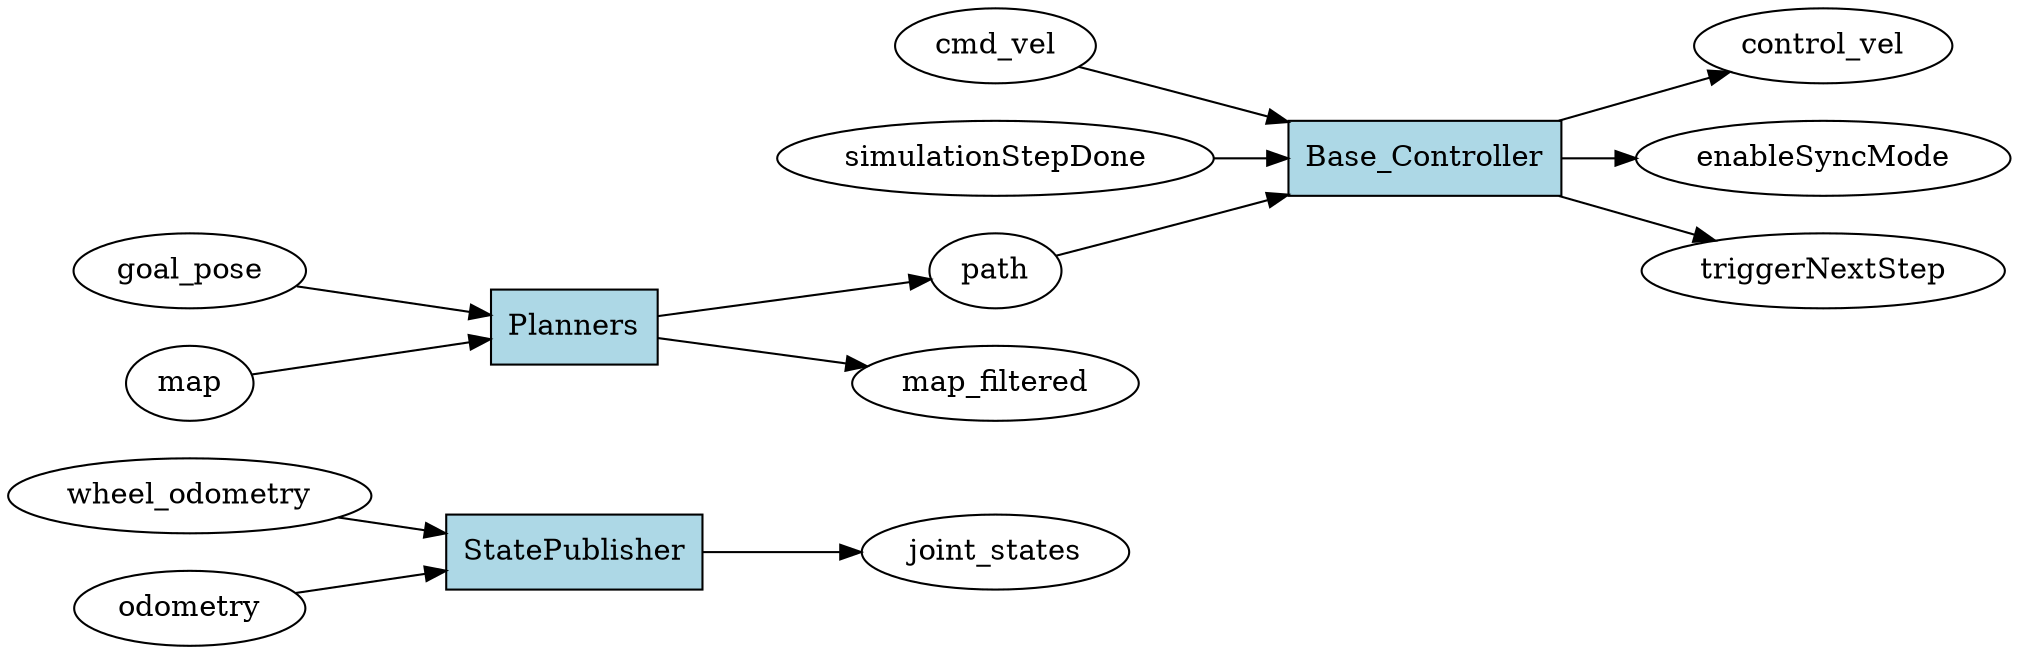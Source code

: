 digraph ROS2_Computation_Graph {
  rankdir=LR;
  node [shape=box, style=filled, fillcolor=lightgray];
  "joint_states" [shape=ellipse, fillcolor=white];
  "StatePublisher" -> "joint_states";
  "wheel_odometry" [shape=ellipse, fillcolor=white];
  "wheel_odometry" -> "StatePublisher";
  "odometry" [shape=ellipse, fillcolor=white];
  "odometry" -> "StatePublisher";
  "path" [shape=ellipse, fillcolor=white];
  "Planners" -> "path";
  "path" -> "Base_Controller";
  "map_filtered" [shape=ellipse, fillcolor=white];
  "Planners" -> "map_filtered";
  "goal_pose" [shape=ellipse, fillcolor=white];
  "goal_pose" -> "Planners";
  "map" [shape=ellipse, fillcolor=white];
  "map" -> "Planners";
  "cmd_vel" [shape=ellipse, fillcolor=white];
  "cmd_vel" -> "Base_Controller";
  "control_vel" [shape=ellipse, fillcolor=white];
  "Base_Controller" -> "control_vel";
  "enableSyncMode" [shape=ellipse, fillcolor=white];
  "Base_Controller" -> "enableSyncMode";
  "triggerNextStep" [shape=ellipse, fillcolor=white];
  "Base_Controller" -> "triggerNextStep";
  "simulationStepDone" [shape=ellipse, fillcolor=white];
  "simulationStepDone" -> "Base_Controller";
  "Planners" [shape=box, fillcolor=lightblue];
  "Base_Controller" [shape=box, fillcolor=lightblue];
  "StatePublisher" [shape=box, fillcolor=lightblue];
}